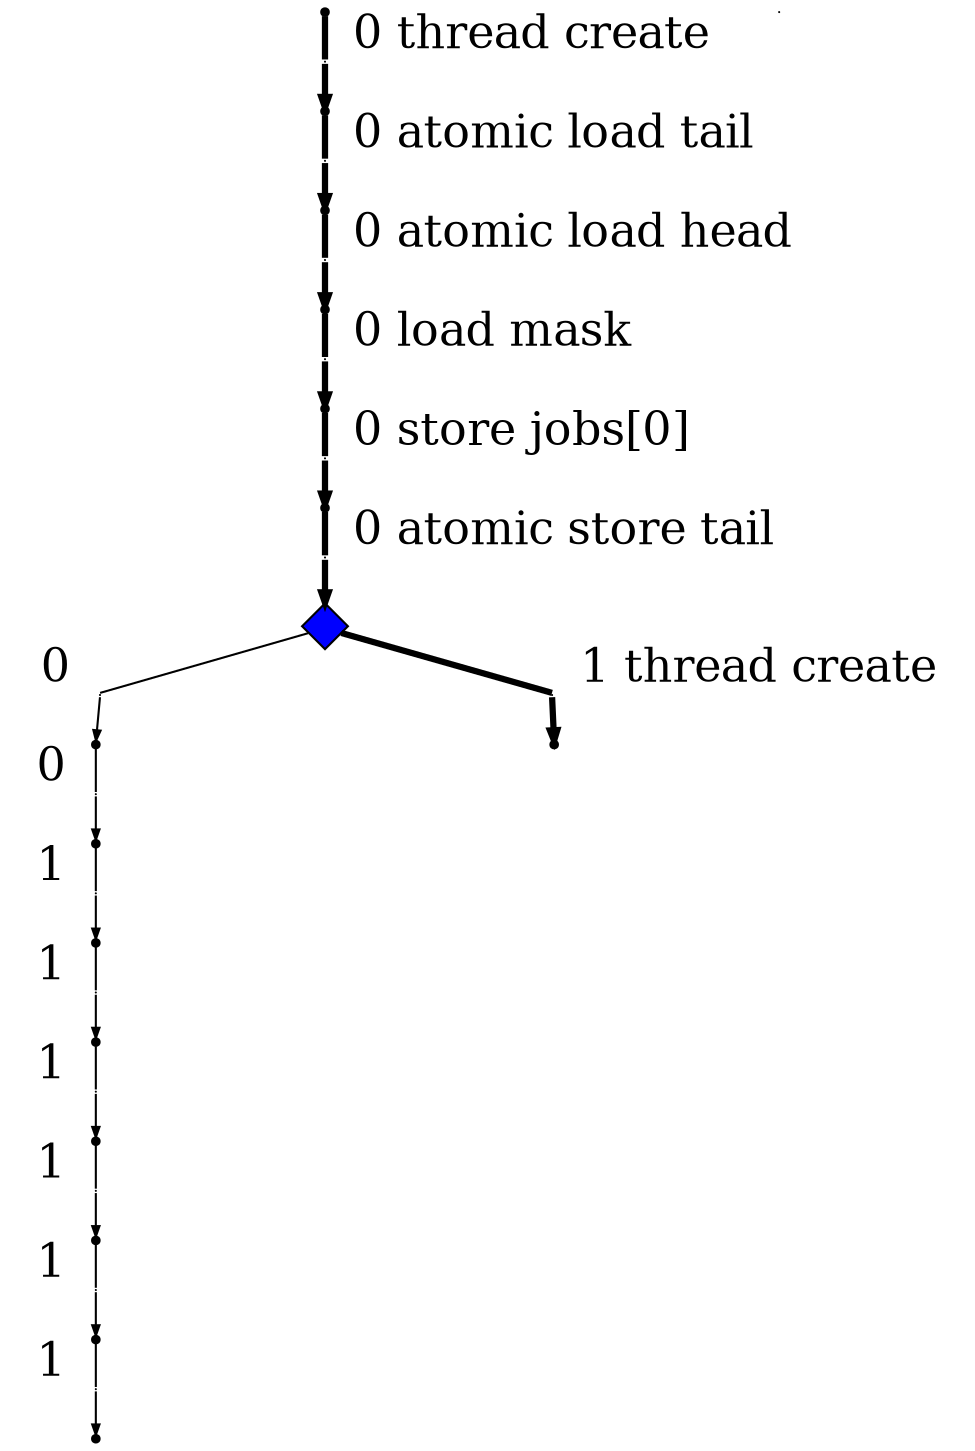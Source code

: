 digraph "" {
	graph [directed=True,
		dpi=300,
		forcelabels=True,
		nodesep=3,
		ordering=out,
		rankdir=TB,
		ranksep=0.3,
		"strict"=False
	];
	node [color=black,
		fillcolor=black,
		fixedsize=true,
		fontsize=22,
		height=.05,
		label="\N",
		shape=point,
		style=filled,
		width=.05
	];
	edge [arrowsize=0.5,
		color=black,
		fontname="Ubuntu Code",
		fontsize=22,
		penwidth=1,
		weight=100
	];
	s	 [label=""];
	"_instr_s.0"	 [width=0,
		xlabel="  0 thread create  "];
	s -> "_instr_s.0"	 [dir=none,
		penwidth=3];
	_instr_s	 [width=0];
	"s.0"	 [label=""];
	"_instr_s.0.0"	 [width=0,
		xlabel="  0 atomic load tail  "];
	"s.0" -> "_instr_s.0.0"	 [dir=none,
		penwidth=3];
	"_instr_s.0" -> "s.0"	 [penwidth=3];
	"s.0.0"	 [label=""];
	"_instr_s.0.0.0"	 [width=0,
		xlabel="  0 atomic load head  "];
	"s.0.0" -> "_instr_s.0.0.0"	 [dir=none,
		penwidth=3];
	"_instr_s.0.0" -> "s.0.0"	 [penwidth=3];
	"s.0.0.0"	 [label=""];
	"_instr_s.0.0.0.0"	 [width=0,
		xlabel="  0 load mask  "];
	"s.0.0.0" -> "_instr_s.0.0.0.0"	 [dir=none,
		penwidth=3];
	"_instr_s.0.0.0" -> "s.0.0.0"	 [penwidth=3];
	"s.0.0.0.0"	 [label=""];
	"_instr_s.0.0.0.0.0"	 [width=0,
		xlabel="  0 store jobs[0]  "];
	"s.0.0.0.0" -> "_instr_s.0.0.0.0.0"	 [dir=none,
		penwidth=3];
	"_instr_s.0.0.0.0" -> "s.0.0.0.0"	 [penwidth=3];
	"s.0.0.0.0.0"	 [label=""];
	"_instr_s.0.0.0.0.0.0"	 [width=0,
		xlabel="  0 atomic store tail  "];
	"s.0.0.0.0.0" -> "_instr_s.0.0.0.0.0.0"	 [dir=none,
		penwidth=3];
	"_instr_s.0.0.0.0.0" -> "s.0.0.0.0.0"	 [penwidth=3];
	"s.0.0.0.0.0.0"	 [fillcolor=blue,
		height=0.3,
		label="",
		shape=diamond,
		width=0.3];
	"_instr_s.0.0.0.0.0.0.0"	 [width=0,
		xlabel="  0  "];
	"s.0.0.0.0.0.0" -> "_instr_s.0.0.0.0.0.0.0"	 [dir=none];
	"_instr_s.0.0.0.0.0.0.1"	 [width=0,
		xlabel="  1 thread create  "];
	"s.0.0.0.0.0.0" -> "_instr_s.0.0.0.0.0.0.1"	 [dir=none,
		penwidth=3];
	"_instr_s.0.0.0.0.0.0" -> "s.0.0.0.0.0.0"	 [penwidth=3];
	"s.0.0.0.0.0.0.0"	 [label=""];
	"_instr_s.0.0.0.0.0.0.0.0"	 [width=0,
		xlabel="  0  "];
	"s.0.0.0.0.0.0.0" -> "_instr_s.0.0.0.0.0.0.0.0"	 [dir=none];
	"_instr_s.0.0.0.0.0.0.0" -> "s.0.0.0.0.0.0.0";
	"s.0.0.0.0.0.0.0.0"	 [label=""];
	"_instr_s.0.0.0.0.0.0.0.0.1"	 [width=0,
		xlabel="  1  "];
	"s.0.0.0.0.0.0.0.0" -> "_instr_s.0.0.0.0.0.0.0.0.1"	 [dir=none];
	"_instr_s.0.0.0.0.0.0.0.0" -> "s.0.0.0.0.0.0.0.0";
	"s.0.0.0.0.0.0.0.0.1"	 [label=""];
	"_instr_s.0.0.0.0.0.0.0.0.1.1"	 [width=0,
		xlabel="  1  "];
	"s.0.0.0.0.0.0.0.0.1" -> "_instr_s.0.0.0.0.0.0.0.0.1.1"	 [dir=none];
	"_instr_s.0.0.0.0.0.0.0.0.1" -> "s.0.0.0.0.0.0.0.0.1";
	"s.0.0.0.0.0.0.0.0.1.1"	 [label=""];
	"_instr_s.0.0.0.0.0.0.0.0.1.1.1"	 [width=0,
		xlabel="  1  "];
	"s.0.0.0.0.0.0.0.0.1.1" -> "_instr_s.0.0.0.0.0.0.0.0.1.1.1"	 [dir=none];
	"_instr_s.0.0.0.0.0.0.0.0.1.1" -> "s.0.0.0.0.0.0.0.0.1.1";
	"s.0.0.0.0.0.0.0.0.1.1.1"	 [label=""];
	"_instr_s.0.0.0.0.0.0.0.0.1.1.1.1"	 [width=0,
		xlabel="  1  "];
	"s.0.0.0.0.0.0.0.0.1.1.1" -> "_instr_s.0.0.0.0.0.0.0.0.1.1.1.1"	 [dir=none];
	"_instr_s.0.0.0.0.0.0.0.0.1.1.1" -> "s.0.0.0.0.0.0.0.0.1.1.1";
	"s.0.0.0.0.0.0.0.0.1.1.1.1"	 [label=""];
	"_instr_s.0.0.0.0.0.0.0.0.1.1.1.1.1"	 [width=0,
		xlabel="  1  "];
	"s.0.0.0.0.0.0.0.0.1.1.1.1" -> "_instr_s.0.0.0.0.0.0.0.0.1.1.1.1.1"	 [dir=none];
	"_instr_s.0.0.0.0.0.0.0.0.1.1.1.1" -> "s.0.0.0.0.0.0.0.0.1.1.1.1";
	"s.0.0.0.0.0.0.0.0.1.1.1.1.1"	 [label=""];
	"_instr_s.0.0.0.0.0.0.0.0.1.1.1.1.1.1"	 [width=0,
		xlabel="  1  "];
	"s.0.0.0.0.0.0.0.0.1.1.1.1.1" -> "_instr_s.0.0.0.0.0.0.0.0.1.1.1.1.1.1"	 [dir=none];
	"_instr_s.0.0.0.0.0.0.0.0.1.1.1.1.1" -> "s.0.0.0.0.0.0.0.0.1.1.1.1.1";
	"s.0.0.0.0.0.0.0.0.1.1.1.1.1.1"	 [label=""];
	"_instr_s.0.0.0.0.0.0.0.0.1.1.1.1.1.1" -> "s.0.0.0.0.0.0.0.0.1.1.1.1.1.1";
	"s.0.0.0.0.0.0.1"	 [label=""];
	"_instr_s.0.0.0.0.0.0.1" -> "s.0.0.0.0.0.0.1"	 [penwidth=3];
}

